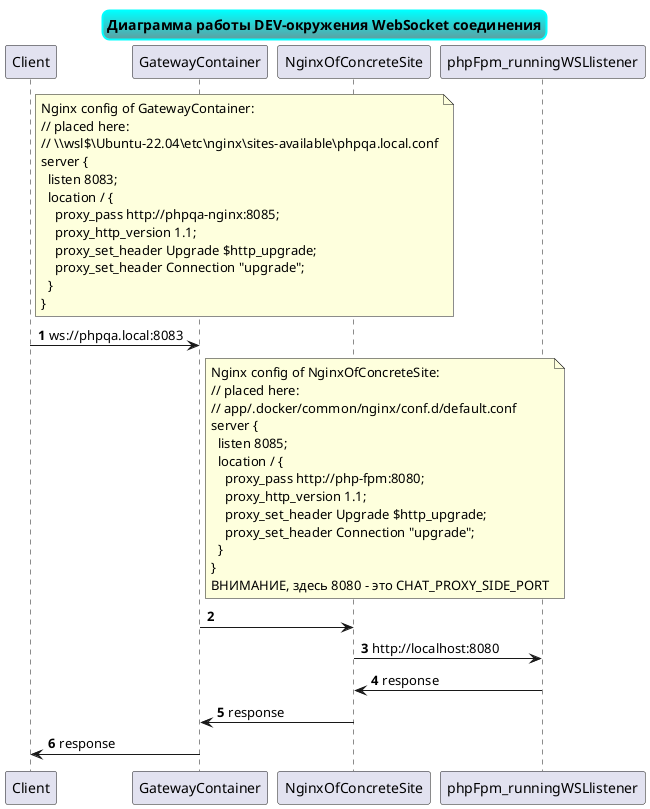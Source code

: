 @startuml
'https://plantuml.com/sequence-diagram

skinparam titleBorderRoundCorner 15
skinparam titleBorderThickness 2
skinparam titleBorderColor Aqua
skinparam titleBackgroundColor Aqua-CadetBlue
title Диаграмма работы DEV-окружения WebSocket соединения

autonumber

note right of Client
Nginx config of GatewayContainer:
// placed here:
// \\wsl$\Ubuntu-22.04\etc\nginx\sites-available\phpqa.local.conf
server {
  listen 8083;
  location / {
    proxy_pass http://phpqa-nginx:8085;
    proxy_http_version 1.1;
    proxy_set_header Upgrade $http_upgrade;
    proxy_set_header Connection "upgrade";
  }
}
end note
Client -> GatewayContainer: ws://phpqa.local:8083

note right of GatewayContainer
Nginx config of NginxOfConcreteSite:
// placed here:
// app/.docker/common/nginx/conf.d/default.conf
server {
  listen 8085;
  location / {
    proxy_pass http://php-fpm:8080;
    proxy_http_version 1.1;
    proxy_set_header Upgrade $http_upgrade;
    proxy_set_header Connection "upgrade";
  }
}
ВНИМАНИЕ, здесь 8080 - это CHAT_PROXY_SIDE_PORT
end note
GatewayContainer -> NginxOfConcreteSite:


NginxOfConcreteSite -> phpFpm_runningWSLlistener: http://localhost:8080
phpFpm_runningWSLlistener -> NginxOfConcreteSite: response
NginxOfConcreteSite -> GatewayContainer: response
GatewayContainer -> Client: response


@enduml
